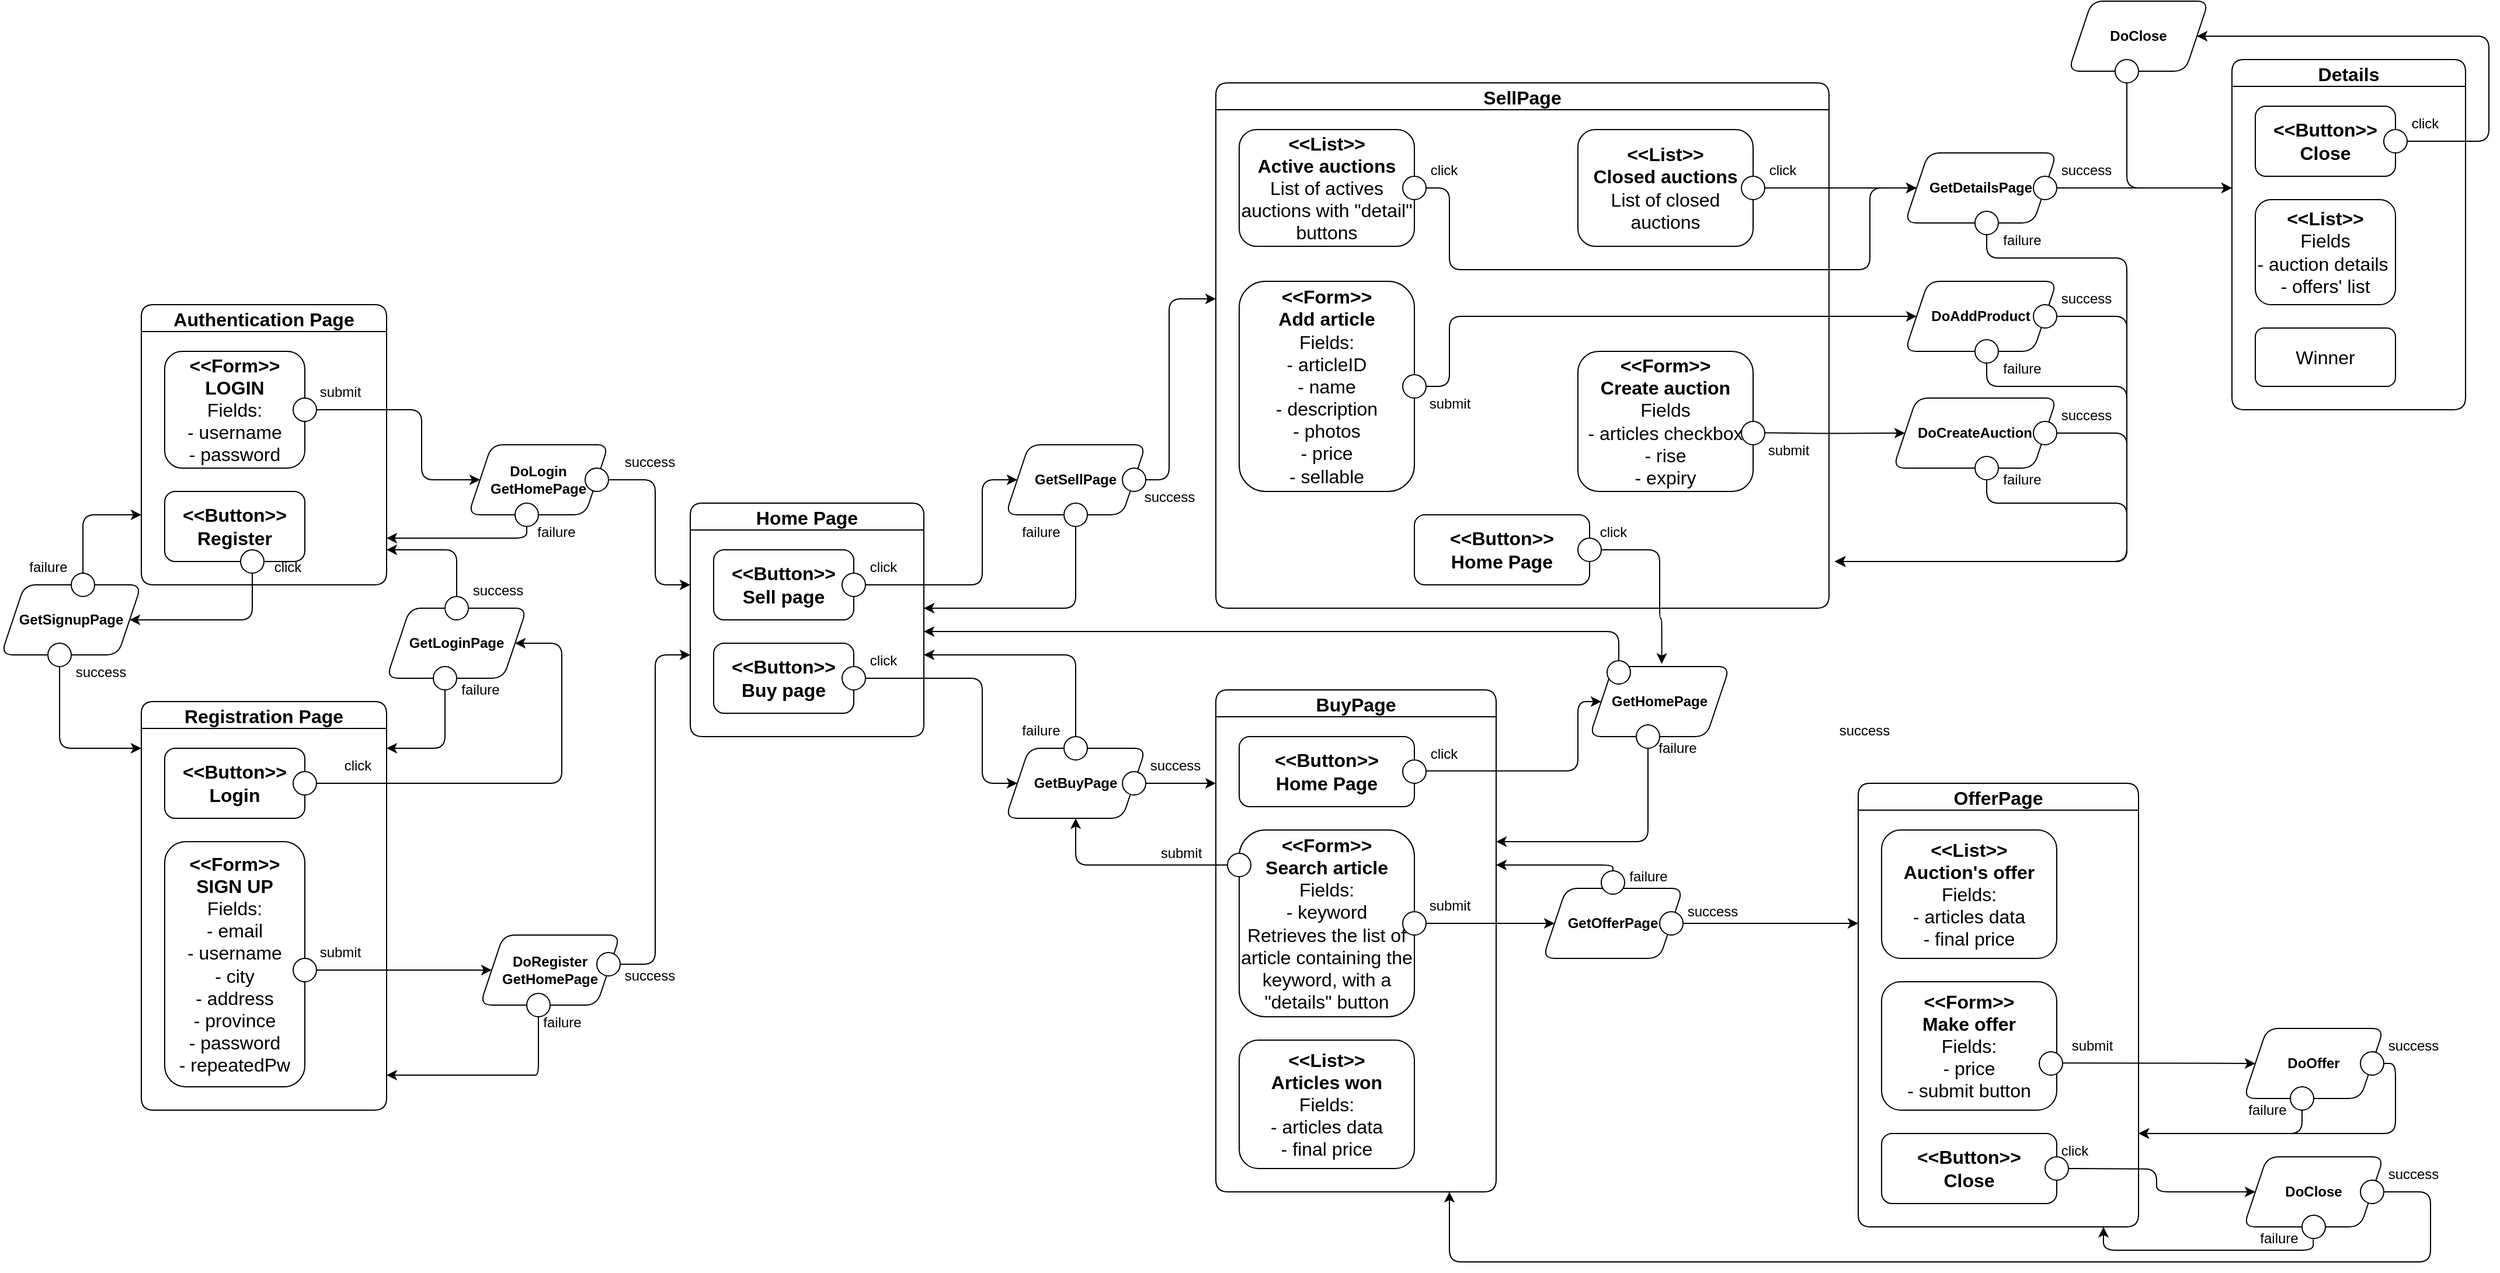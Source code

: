 <mxfile version="21.4.0" type="device">
  <diagram id="ozlFXw5O8eyxvUDt1AlF" name="Page-1">
    <mxGraphModel dx="1091" dy="631" grid="1" gridSize="10" guides="1" tooltips="1" connect="1" arrows="1" fold="1" page="1" pageScale="1" pageWidth="850" pageHeight="1100" math="0" shadow="0">
      <root>
        <mxCell id="0" />
        <mxCell id="1" parent="0" />
        <mxCell id="2Bz5THBb2xa7IH-k0VSK-1" value="Authentication Page" style="swimlane;rounded=1;fontSize=16;arcSize=15;" parent="1" vertex="1">
          <mxGeometry x="140" y="270" width="210" height="240" as="geometry" />
        </mxCell>
        <mxCell id="2Bz5THBb2xa7IH-k0VSK-2" value="&lt;div&gt;&lt;b&gt;&amp;lt;&amp;lt;Form&amp;gt;&amp;gt;&lt;/b&gt;&lt;/div&gt;&lt;div&gt;&lt;b&gt;LOGIN&lt;br&gt;&lt;/b&gt;&lt;/div&gt;&lt;div&gt;Fields:&lt;/div&gt;&lt;div&gt;- username&lt;br&gt;&lt;/div&gt;&lt;div&gt;- password&lt;br&gt;&lt;/div&gt;" style="rounded=1;whiteSpace=wrap;html=1;fontSize=16;align=center;" parent="2Bz5THBb2xa7IH-k0VSK-1" vertex="1">
          <mxGeometry x="20" y="40" width="120" height="100" as="geometry" />
        </mxCell>
        <mxCell id="2Bz5THBb2xa7IH-k0VSK-4" value="" style="ellipse;whiteSpace=wrap;html=1;rounded=1;" parent="2Bz5THBb2xa7IH-k0VSK-1" vertex="1">
          <mxGeometry x="130" y="80" width="20" height="20" as="geometry" />
        </mxCell>
        <mxCell id="2Bz5THBb2xa7IH-k0VSK-6" value="submit" style="text;html=1;align=center;verticalAlign=middle;resizable=0;points=[];autosize=1;strokeColor=none;fillColor=none;rounded=1;" parent="2Bz5THBb2xa7IH-k0VSK-1" vertex="1">
          <mxGeometry x="140" y="60" width="60" height="30" as="geometry" />
        </mxCell>
        <mxCell id="2Bz5THBb2xa7IH-k0VSK-257" value="&lt;div&gt;&lt;b&gt;&amp;lt;&amp;lt;Button&amp;gt;&amp;gt;&lt;/b&gt;&lt;/div&gt;&lt;div&gt;&lt;b&gt;Register&lt;/b&gt;&lt;/div&gt;" style="rounded=1;whiteSpace=wrap;html=1;fontSize=16;" parent="2Bz5THBb2xa7IH-k0VSK-1" vertex="1">
          <mxGeometry x="20" y="160" width="120" height="60" as="geometry" />
        </mxCell>
        <mxCell id="2Bz5THBb2xa7IH-k0VSK-258" value="&lt;div&gt;click&lt;br&gt;&lt;/div&gt;" style="text;html=1;align=center;verticalAlign=middle;resizable=0;points=[];autosize=1;strokeColor=none;fillColor=none;rounded=1;" parent="2Bz5THBb2xa7IH-k0VSK-1" vertex="1">
          <mxGeometry x="100" y="210" width="50" height="30" as="geometry" />
        </mxCell>
        <mxCell id="2Bz5THBb2xa7IH-k0VSK-259" value="" style="ellipse;whiteSpace=wrap;html=1;fontSize=9;rounded=1;" parent="2Bz5THBb2xa7IH-k0VSK-1" vertex="1">
          <mxGeometry x="85" y="210" width="20" height="20" as="geometry" />
        </mxCell>
        <mxCell id="2Bz5THBb2xa7IH-k0VSK-8" value="Registration Page" style="swimlane;rounded=1;fontSize=16;" parent="1" vertex="1">
          <mxGeometry x="140" y="610" width="210" height="350" as="geometry" />
        </mxCell>
        <mxCell id="2Bz5THBb2xa7IH-k0VSK-10" value="&lt;div&gt;&lt;b&gt;&amp;lt;&amp;lt;Form&amp;gt;&amp;gt;&lt;/b&gt;&lt;/div&gt;&lt;div&gt;&lt;b&gt;SIGN UP&lt;br&gt;&lt;/b&gt;&lt;/div&gt;&lt;div&gt;Fields:&lt;/div&gt;&lt;div&gt;- email&lt;/div&gt;&lt;div&gt;- username&lt;br&gt;&lt;/div&gt;&lt;div&gt;- city&lt;/div&gt;&lt;div&gt;- address&lt;/div&gt;&lt;div&gt;- province&lt;/div&gt;&lt;div&gt;- password&lt;/div&gt;&lt;div&gt;- repeatedPw&lt;br&gt;&lt;/div&gt;" style="rounded=1;whiteSpace=wrap;html=1;fontSize=16;align=center;" parent="2Bz5THBb2xa7IH-k0VSK-8" vertex="1">
          <mxGeometry x="20" y="120" width="120" height="210" as="geometry" />
        </mxCell>
        <mxCell id="2Bz5THBb2xa7IH-k0VSK-12" value="" style="ellipse;whiteSpace=wrap;html=1;rounded=1;" parent="2Bz5THBb2xa7IH-k0VSK-8" vertex="1">
          <mxGeometry x="130" y="220" width="20" height="20" as="geometry" />
        </mxCell>
        <mxCell id="2Bz5THBb2xa7IH-k0VSK-40" value="submit" style="text;html=1;align=center;verticalAlign=middle;resizable=0;points=[];autosize=1;strokeColor=none;fillColor=none;rounded=1;" parent="2Bz5THBb2xa7IH-k0VSK-8" vertex="1">
          <mxGeometry x="140" y="200" width="60" height="30" as="geometry" />
        </mxCell>
        <mxCell id="2Bz5THBb2xa7IH-k0VSK-260" value="&lt;div&gt;&lt;b&gt;&amp;lt;&amp;lt;Button&amp;gt;&amp;gt;&lt;/b&gt;&lt;/div&gt;&lt;div&gt;&lt;b&gt;Login&lt;/b&gt;&lt;/div&gt;" style="rounded=1;whiteSpace=wrap;html=1;fontSize=16;" parent="2Bz5THBb2xa7IH-k0VSK-8" vertex="1">
          <mxGeometry x="20" y="40" width="120" height="60" as="geometry" />
        </mxCell>
        <mxCell id="2Bz5THBb2xa7IH-k0VSK-261" value="&lt;div&gt;click&lt;br&gt;&lt;/div&gt;" style="text;html=1;align=center;verticalAlign=middle;resizable=0;points=[];autosize=1;strokeColor=none;fillColor=none;rounded=1;" parent="2Bz5THBb2xa7IH-k0VSK-8" vertex="1">
          <mxGeometry x="160" y="40" width="50" height="30" as="geometry" />
        </mxCell>
        <mxCell id="2Bz5THBb2xa7IH-k0VSK-262" value="" style="ellipse;whiteSpace=wrap;html=1;fontSize=9;rounded=1;" parent="2Bz5THBb2xa7IH-k0VSK-8" vertex="1">
          <mxGeometry x="130" y="60" width="20" height="20" as="geometry" />
        </mxCell>
        <mxCell id="2Bz5THBb2xa7IH-k0VSK-41" value="&lt;b&gt;DoLogin&lt;br&gt;GetHomePage&lt;br&gt;&lt;/b&gt;" style="shape=parallelogram;perimeter=parallelogramPerimeter;whiteSpace=wrap;html=1;fixedSize=1;fontSize=12;rounded=1;" parent="1" vertex="1">
          <mxGeometry x="420" y="390" width="120" height="60" as="geometry" />
        </mxCell>
        <mxCell id="2Bz5THBb2xa7IH-k0VSK-42" value="&lt;b&gt;DoRegister&lt;br&gt;&lt;/b&gt;&lt;b&gt;GetHomePage&lt;/b&gt;&lt;b&gt;&lt;br&gt;&lt;/b&gt;" style="shape=parallelogram;perimeter=parallelogramPerimeter;whiteSpace=wrap;html=1;fixedSize=1;fontSize=12;rounded=1;" parent="1" vertex="1">
          <mxGeometry x="430" y="810" width="120" height="60" as="geometry" />
        </mxCell>
        <mxCell id="2Bz5THBb2xa7IH-k0VSK-43" style="edgeStyle=orthogonalEdgeStyle;rounded=1;orthogonalLoop=1;jettySize=auto;html=1;exitX=1;exitY=0.5;exitDx=0;exitDy=0;entryX=0;entryY=0.5;entryDx=0;entryDy=0;" parent="1" source="2Bz5THBb2xa7IH-k0VSK-4" target="2Bz5THBb2xa7IH-k0VSK-41" edge="1">
          <mxGeometry relative="1" as="geometry">
            <mxPoint x="430" y="460" as="sourcePoint" />
            <Array as="points">
              <mxPoint x="380" y="360" />
              <mxPoint x="380" y="420" />
            </Array>
          </mxGeometry>
        </mxCell>
        <mxCell id="2Bz5THBb2xa7IH-k0VSK-44" style="edgeStyle=orthogonalEdgeStyle;rounded=1;orthogonalLoop=1;jettySize=auto;html=1;exitX=1;exitY=0.5;exitDx=0;exitDy=0;entryX=0;entryY=0.5;entryDx=0;entryDy=0;" parent="1" source="2Bz5THBb2xa7IH-k0VSK-12" target="2Bz5THBb2xa7IH-k0VSK-42" edge="1">
          <mxGeometry relative="1" as="geometry">
            <mxPoint x="430" y="600" as="sourcePoint" />
            <Array as="points">
              <mxPoint x="360" y="840" />
              <mxPoint x="360" y="840" />
            </Array>
          </mxGeometry>
        </mxCell>
        <mxCell id="2Bz5THBb2xa7IH-k0VSK-45" style="edgeStyle=orthogonalEdgeStyle;rounded=1;orthogonalLoop=1;jettySize=auto;html=1;exitX=0.5;exitY=1;exitDx=0;exitDy=0;" parent="1" source="2Bz5THBb2xa7IH-k0VSK-46" edge="1">
          <mxGeometry relative="1" as="geometry">
            <mxPoint x="350" y="470" as="targetPoint" />
            <Array as="points">
              <mxPoint x="470" y="470" />
            </Array>
          </mxGeometry>
        </mxCell>
        <mxCell id="2Bz5THBb2xa7IH-k0VSK-46" value="" style="ellipse;whiteSpace=wrap;html=1;rounded=1;" parent="1" vertex="1">
          <mxGeometry x="460" y="440" width="20" height="20" as="geometry" />
        </mxCell>
        <mxCell id="2Bz5THBb2xa7IH-k0VSK-47" style="edgeStyle=orthogonalEdgeStyle;rounded=1;orthogonalLoop=1;jettySize=auto;html=1;exitX=0.5;exitY=0;exitDx=0;exitDy=0;" parent="1" source="2Bz5THBb2xa7IH-k0VSK-48" edge="1">
          <mxGeometry relative="1" as="geometry">
            <mxPoint x="350" y="930" as="targetPoint" />
            <Array as="points">
              <mxPoint x="475" y="930" />
              <mxPoint x="350" y="930" />
            </Array>
          </mxGeometry>
        </mxCell>
        <mxCell id="2Bz5THBb2xa7IH-k0VSK-48" value="" style="ellipse;whiteSpace=wrap;html=1;rounded=1;" parent="1" vertex="1">
          <mxGeometry x="470" y="860" width="20" height="20" as="geometry" />
        </mxCell>
        <mxCell id="2Bz5THBb2xa7IH-k0VSK-49" value="failure" style="text;html=1;align=center;verticalAlign=middle;resizable=0;points=[];autosize=1;strokeColor=none;fillColor=none;rounded=1;" parent="1" vertex="1">
          <mxGeometry x="465" y="450" width="60" height="30" as="geometry" />
        </mxCell>
        <mxCell id="2Bz5THBb2xa7IH-k0VSK-50" value="failure" style="text;html=1;align=center;verticalAlign=middle;resizable=0;points=[];autosize=1;strokeColor=none;fillColor=none;rounded=1;" parent="1" vertex="1">
          <mxGeometry x="470" y="870" width="60" height="30" as="geometry" />
        </mxCell>
        <mxCell id="2Bz5THBb2xa7IH-k0VSK-51" style="edgeStyle=orthogonalEdgeStyle;rounded=1;orthogonalLoop=1;jettySize=auto;html=1;exitX=1;exitY=0.5;exitDx=0;exitDy=0;" parent="1" source="2Bz5THBb2xa7IH-k0VSK-52" edge="1">
          <mxGeometry relative="1" as="geometry">
            <mxPoint x="610" y="510" as="targetPoint" />
            <Array as="points">
              <mxPoint x="580" y="420" />
            </Array>
          </mxGeometry>
        </mxCell>
        <mxCell id="2Bz5THBb2xa7IH-k0VSK-52" value="" style="ellipse;whiteSpace=wrap;html=1;rounded=1;" parent="1" vertex="1">
          <mxGeometry x="520" y="410" width="20" height="20" as="geometry" />
        </mxCell>
        <mxCell id="2Bz5THBb2xa7IH-k0VSK-53" style="edgeStyle=orthogonalEdgeStyle;rounded=1;orthogonalLoop=1;jettySize=auto;html=1;exitX=1;exitY=0.5;exitDx=0;exitDy=0;" parent="1" source="2Bz5THBb2xa7IH-k0VSK-54" edge="1">
          <mxGeometry relative="1" as="geometry">
            <mxPoint x="610" y="570" as="targetPoint" />
            <Array as="points">
              <mxPoint x="580" y="835" />
              <mxPoint x="580" y="570" />
            </Array>
          </mxGeometry>
        </mxCell>
        <mxCell id="2Bz5THBb2xa7IH-k0VSK-54" value="" style="ellipse;whiteSpace=wrap;html=1;rounded=1;" parent="1" vertex="1">
          <mxGeometry x="530" y="825" width="20" height="20" as="geometry" />
        </mxCell>
        <mxCell id="2Bz5THBb2xa7IH-k0VSK-58" value="success" style="text;html=1;align=center;verticalAlign=middle;resizable=0;points=[];autosize=1;strokeColor=none;fillColor=none;rounded=1;" parent="1" vertex="1">
          <mxGeometry x="540" y="390" width="70" height="30" as="geometry" />
        </mxCell>
        <mxCell id="2Bz5THBb2xa7IH-k0VSK-59" value="success" style="text;html=1;align=center;verticalAlign=middle;resizable=0;points=[];autosize=1;strokeColor=none;fillColor=none;rounded=1;" parent="1" vertex="1">
          <mxGeometry x="540" y="830" width="70" height="30" as="geometry" />
        </mxCell>
        <mxCell id="2Bz5THBb2xa7IH-k0VSK-63" value="Home Page" style="swimlane;rounded=1;fontSize=16;" parent="1" vertex="1">
          <mxGeometry x="610" y="440" width="200" height="200" as="geometry" />
        </mxCell>
        <mxCell id="2Bz5THBb2xa7IH-k0VSK-64" value="&lt;div&gt;&lt;b&gt;&amp;lt;&amp;lt;Button&amp;gt;&amp;gt;&lt;/b&gt;&lt;/div&gt;&lt;div&gt;&lt;b&gt;Sell page&lt;/b&gt;&lt;/div&gt;" style="rounded=1;whiteSpace=wrap;html=1;fontSize=16;" parent="2Bz5THBb2xa7IH-k0VSK-63" vertex="1">
          <mxGeometry x="20" y="40" width="120" height="60" as="geometry" />
        </mxCell>
        <mxCell id="2Bz5THBb2xa7IH-k0VSK-65" value="" style="ellipse;whiteSpace=wrap;html=1;fontSize=9;rounded=1;" parent="2Bz5THBb2xa7IH-k0VSK-63" vertex="1">
          <mxGeometry x="130" y="60" width="20" height="20" as="geometry" />
        </mxCell>
        <mxCell id="2Bz5THBb2xa7IH-k0VSK-66" value="&lt;div&gt;click&lt;br&gt;&lt;/div&gt;" style="text;html=1;align=center;verticalAlign=middle;resizable=0;points=[];autosize=1;strokeColor=none;fillColor=none;rounded=1;" parent="2Bz5THBb2xa7IH-k0VSK-63" vertex="1">
          <mxGeometry x="140" y="40" width="50" height="30" as="geometry" />
        </mxCell>
        <mxCell id="2Bz5THBb2xa7IH-k0VSK-70" value="&lt;div&gt;&lt;b&gt;&amp;lt;&amp;lt;Button&amp;gt;&amp;gt;&lt;/b&gt;&lt;/div&gt;&lt;div&gt;&lt;b&gt;Buy page&lt;/b&gt;&lt;/div&gt;" style="rounded=1;whiteSpace=wrap;html=1;fontSize=16;" parent="2Bz5THBb2xa7IH-k0VSK-63" vertex="1">
          <mxGeometry x="20" y="120" width="120" height="60" as="geometry" />
        </mxCell>
        <mxCell id="2Bz5THBb2xa7IH-k0VSK-68" value="" style="ellipse;whiteSpace=wrap;html=1;rounded=1;" parent="2Bz5THBb2xa7IH-k0VSK-63" vertex="1">
          <mxGeometry x="130" y="140" width="20" height="20" as="geometry" />
        </mxCell>
        <mxCell id="2Bz5THBb2xa7IH-k0VSK-71" value="&lt;div&gt;click&lt;br&gt;&lt;/div&gt;" style="text;html=1;align=center;verticalAlign=middle;resizable=0;points=[];autosize=1;strokeColor=none;fillColor=none;rounded=1;" parent="2Bz5THBb2xa7IH-k0VSK-63" vertex="1">
          <mxGeometry x="140" y="120" width="50" height="30" as="geometry" />
        </mxCell>
        <mxCell id="2Bz5THBb2xa7IH-k0VSK-79" value="&lt;b&gt;GetSellPage&lt;/b&gt;" style="shape=parallelogram;perimeter=parallelogramPerimeter;whiteSpace=wrap;html=1;fixedSize=1;fontSize=12;rounded=1;" parent="1" vertex="1">
          <mxGeometry x="880" y="390" width="120" height="60" as="geometry" />
        </mxCell>
        <mxCell id="2Bz5THBb2xa7IH-k0VSK-80" value="&lt;b&gt;GetBuyPage&lt;/b&gt;" style="shape=parallelogram;perimeter=parallelogramPerimeter;whiteSpace=wrap;html=1;fixedSize=1;fontSize=12;rounded=1;" parent="1" vertex="1">
          <mxGeometry x="880" y="650" width="120" height="60" as="geometry" />
        </mxCell>
        <mxCell id="2Bz5THBb2xa7IH-k0VSK-81" style="edgeStyle=orthogonalEdgeStyle;rounded=1;orthogonalLoop=1;jettySize=auto;html=1;exitX=1;exitY=0.5;exitDx=0;exitDy=0;entryX=0;entryY=0.5;entryDx=0;entryDy=0;" parent="1" source="2Bz5THBb2xa7IH-k0VSK-65" target="2Bz5THBb2xa7IH-k0VSK-79" edge="1">
          <mxGeometry relative="1" as="geometry">
            <mxPoint x="620" y="520" as="targetPoint" />
            <Array as="points">
              <mxPoint x="860" y="510" />
              <mxPoint x="860" y="420" />
            </Array>
            <mxPoint x="550" y="430" as="sourcePoint" />
          </mxGeometry>
        </mxCell>
        <mxCell id="2Bz5THBb2xa7IH-k0VSK-82" style="edgeStyle=orthogonalEdgeStyle;rounded=1;orthogonalLoop=1;jettySize=auto;html=1;entryX=0;entryY=0.5;entryDx=0;entryDy=0;exitX=1;exitY=0.5;exitDx=0;exitDy=0;" parent="1" source="2Bz5THBb2xa7IH-k0VSK-68" target="2Bz5THBb2xa7IH-k0VSK-80" edge="1">
          <mxGeometry relative="1" as="geometry">
            <mxPoint x="900" y="430" as="targetPoint" />
            <Array as="points">
              <mxPoint x="860" y="590" />
              <mxPoint x="860" y="680" />
            </Array>
            <mxPoint x="850" y="610" as="sourcePoint" />
          </mxGeometry>
        </mxCell>
        <mxCell id="2Bz5THBb2xa7IH-k0VSK-83" value="SellPage" style="swimlane;rounded=1;fontSize=16;" parent="1" vertex="1">
          <mxGeometry x="1060" y="80" width="525" height="450" as="geometry" />
        </mxCell>
        <mxCell id="2Bz5THBb2xa7IH-k0VSK-84" value="&lt;div&gt;&lt;b&gt;&amp;lt;&amp;lt;List&lt;/b&gt;&lt;b style=&quot;background-color: initial;&quot;&gt;&amp;gt;&amp;gt;&lt;/b&gt;&lt;/div&gt;&lt;div&gt;&lt;b&gt;Active auctions&lt;/b&gt;&lt;/div&gt;&lt;div&gt;List of actives auctions with &quot;detail&quot; buttons&lt;/div&gt;" style="rounded=1;whiteSpace=wrap;html=1;fontSize=16;align=center;" parent="2Bz5THBb2xa7IH-k0VSK-83" vertex="1">
          <mxGeometry x="20" y="40" width="150" height="100" as="geometry" />
        </mxCell>
        <mxCell id="2Bz5THBb2xa7IH-k0VSK-86" value="" style="ellipse;whiteSpace=wrap;html=1;rounded=1;" parent="2Bz5THBb2xa7IH-k0VSK-83" vertex="1">
          <mxGeometry x="160" y="80" width="20" height="20" as="geometry" />
        </mxCell>
        <mxCell id="2Bz5THBb2xa7IH-k0VSK-92" value="&lt;div&gt;&lt;b&gt;&amp;lt;&amp;lt;Form&amp;gt;&amp;gt;&lt;/b&gt;&lt;/div&gt;&lt;div&gt;&lt;b&gt;Add article&lt;/b&gt;&lt;/div&gt;&lt;div&gt;Fields:&lt;/div&gt;&lt;div&gt;- articleID&lt;br&gt;&lt;/div&gt;&lt;div&gt;- name&lt;br&gt;&lt;/div&gt;&lt;div&gt;- description&lt;/div&gt;&lt;div&gt;- photos&lt;/div&gt;&lt;div&gt;- price&lt;/div&gt;&lt;div&gt;- sellable&lt;/div&gt;" style="rounded=1;whiteSpace=wrap;html=1;fontSize=16;align=center;" parent="2Bz5THBb2xa7IH-k0VSK-83" vertex="1">
          <mxGeometry x="20" y="170" width="150" height="180" as="geometry" />
        </mxCell>
        <mxCell id="2Bz5THBb2xa7IH-k0VSK-91" value="&lt;div&gt;&lt;div style=&quot;border-color: var(--border-color);&quot;&gt;&lt;b style=&quot;border-color: var(--border-color);&quot;&gt;&amp;lt;&amp;lt;List&amp;gt;&amp;gt;&lt;/b&gt;&lt;/div&gt;&lt;div style=&quot;border-color: var(--border-color);&quot;&gt;&lt;b style=&quot;border-color: var(--border-color);&quot;&gt;Closed auctions&lt;/b&gt;&lt;/div&gt;&lt;div style=&quot;border-color: var(--border-color);&quot;&gt;List of closed auctions&lt;/div&gt;&lt;/div&gt;" style="rounded=1;whiteSpace=wrap;html=1;fontSize=16;align=center;" parent="2Bz5THBb2xa7IH-k0VSK-83" vertex="1">
          <mxGeometry x="310" y="40" width="150" height="100" as="geometry" />
        </mxCell>
        <mxCell id="2Bz5THBb2xa7IH-k0VSK-90" value="&lt;div&gt;&lt;b&gt;&amp;lt;&amp;lt;Form&amp;gt;&amp;gt;&lt;/b&gt;&lt;/div&gt;&lt;div&gt;&lt;span style=&quot;background-color: initial;&quot;&gt;&lt;b&gt;Create auction&lt;/b&gt;&lt;/span&gt;&lt;/div&gt;&lt;div&gt;Fields&lt;/div&gt;&lt;div&gt;- articles checkbox&lt;/div&gt;&lt;div&gt;- rise&lt;br&gt;&lt;/div&gt;&lt;div&gt;- expiry&lt;br&gt;&lt;/div&gt;" style="rounded=1;whiteSpace=wrap;html=1;fontSize=16;align=center;" parent="2Bz5THBb2xa7IH-k0VSK-83" vertex="1">
          <mxGeometry x="310" y="230" width="150" height="120" as="geometry" />
        </mxCell>
        <mxCell id="2Bz5THBb2xa7IH-k0VSK-93" value="" style="ellipse;whiteSpace=wrap;html=1;rounded=1;" parent="2Bz5THBb2xa7IH-k0VSK-83" vertex="1">
          <mxGeometry x="160" y="250" width="20" height="20" as="geometry" />
        </mxCell>
        <mxCell id="2Bz5THBb2xa7IH-k0VSK-96" value="" style="ellipse;whiteSpace=wrap;html=1;rounded=1;" parent="2Bz5THBb2xa7IH-k0VSK-83" vertex="1">
          <mxGeometry x="450" y="290" width="20" height="20" as="geometry" />
        </mxCell>
        <mxCell id="2Bz5THBb2xa7IH-k0VSK-95" value="" style="ellipse;whiteSpace=wrap;html=1;rounded=1;" parent="2Bz5THBb2xa7IH-k0VSK-83" vertex="1">
          <mxGeometry x="450" y="80" width="20" height="20" as="geometry" />
        </mxCell>
        <mxCell id="2Bz5THBb2xa7IH-k0VSK-135" value="submit" style="text;html=1;align=center;verticalAlign=middle;resizable=0;points=[];autosize=1;strokeColor=none;fillColor=none;rounded=1;" parent="2Bz5THBb2xa7IH-k0VSK-83" vertex="1">
          <mxGeometry x="170" y="260" width="60" height="30" as="geometry" />
        </mxCell>
        <mxCell id="2Bz5THBb2xa7IH-k0VSK-136" value="submit" style="text;html=1;align=center;verticalAlign=middle;resizable=0;points=[];autosize=1;strokeColor=none;fillColor=none;rounded=1;" parent="2Bz5THBb2xa7IH-k0VSK-83" vertex="1">
          <mxGeometry x="460" y="300" width="60" height="30" as="geometry" />
        </mxCell>
        <mxCell id="2Bz5THBb2xa7IH-k0VSK-137" value="&lt;div&gt;click&lt;br&gt;&lt;/div&gt;" style="text;html=1;align=center;verticalAlign=middle;resizable=0;points=[];autosize=1;strokeColor=none;fillColor=none;rounded=1;" parent="2Bz5THBb2xa7IH-k0VSK-83" vertex="1">
          <mxGeometry x="170" y="60" width="50" height="30" as="geometry" />
        </mxCell>
        <mxCell id="2Bz5THBb2xa7IH-k0VSK-138" value="&lt;div&gt;click&lt;br&gt;&lt;/div&gt;" style="text;html=1;align=center;verticalAlign=middle;resizable=0;points=[];autosize=1;strokeColor=none;fillColor=none;rounded=1;" parent="2Bz5THBb2xa7IH-k0VSK-83" vertex="1">
          <mxGeometry x="460" y="60" width="50" height="30" as="geometry" />
        </mxCell>
        <mxCell id="2Bz5THBb2xa7IH-k0VSK-202" value="&lt;div&gt;&lt;b&gt;&amp;lt;&amp;lt;Button&amp;gt;&amp;gt;&lt;/b&gt;&lt;/div&gt;&lt;div&gt;&lt;b&gt;Home Page&lt;/b&gt;&lt;/div&gt;" style="rounded=1;whiteSpace=wrap;html=1;fontSize=16;" parent="2Bz5THBb2xa7IH-k0VSK-83" vertex="1">
          <mxGeometry x="170" y="370" width="150" height="60" as="geometry" />
        </mxCell>
        <mxCell id="2Bz5THBb2xa7IH-k0VSK-205" value="&lt;div&gt;click&lt;br&gt;&lt;/div&gt;" style="text;html=1;align=center;verticalAlign=middle;resizable=0;points=[];autosize=1;strokeColor=none;fillColor=none;rounded=1;" parent="2Bz5THBb2xa7IH-k0VSK-83" vertex="1">
          <mxGeometry x="315" y="370" width="50" height="30" as="geometry" />
        </mxCell>
        <mxCell id="2Bz5THBb2xa7IH-k0VSK-206" value="" style="ellipse;whiteSpace=wrap;html=1;rounded=1;" parent="2Bz5THBb2xa7IH-k0VSK-83" vertex="1">
          <mxGeometry x="310" y="390" width="20" height="20" as="geometry" />
        </mxCell>
        <mxCell id="2Bz5THBb2xa7IH-k0VSK-214" style="edgeStyle=orthogonalEdgeStyle;rounded=1;orthogonalLoop=1;jettySize=auto;html=1;exitX=1;exitY=0.5;exitDx=0;exitDy=0;entryX=0.515;entryY=-0.04;entryDx=0;entryDy=0;entryPerimeter=0;" parent="2Bz5THBb2xa7IH-k0VSK-83" edge="1" target="2Bz5THBb2xa7IH-k0VSK-211">
          <mxGeometry relative="1" as="geometry">
            <mxPoint x="380" y="459" as="targetPoint" />
            <Array as="points">
              <mxPoint x="380" y="400" />
              <mxPoint x="380" y="459" />
              <mxPoint x="382" y="459" />
            </Array>
            <mxPoint x="330" y="400" as="sourcePoint" />
          </mxGeometry>
        </mxCell>
        <mxCell id="2Bz5THBb2xa7IH-k0VSK-97" value="BuyPage" style="swimlane;rounded=1;fontSize=16;" parent="1" vertex="1">
          <mxGeometry x="1060" y="600" width="240" height="430" as="geometry" />
        </mxCell>
        <mxCell id="2Bz5THBb2xa7IH-k0VSK-101" value="&lt;div&gt;&lt;b&gt;&amp;lt;&amp;lt;Form&amp;gt;&amp;gt;&lt;/b&gt;&lt;/div&gt;&lt;div&gt;&lt;b&gt;Search article&lt;/b&gt;&lt;/div&gt;&lt;div&gt;Fields:&lt;/div&gt;&lt;div&gt;- keyword&lt;/div&gt;&lt;div&gt;Retrieves the list of article containing the keyword, with a &quot;details&quot; button&lt;/div&gt;" style="rounded=1;whiteSpace=wrap;html=1;fontSize=16;align=center;" parent="2Bz5THBb2xa7IH-k0VSK-97" vertex="1">
          <mxGeometry x="20" y="120" width="150" height="160" as="geometry" />
        </mxCell>
        <mxCell id="2Bz5THBb2xa7IH-k0VSK-104" value="" style="ellipse;whiteSpace=wrap;html=1;rounded=1;" parent="2Bz5THBb2xa7IH-k0VSK-97" vertex="1">
          <mxGeometry x="160" y="190" width="20" height="20" as="geometry" />
        </mxCell>
        <mxCell id="2Bz5THBb2xa7IH-k0VSK-184" value="&lt;div&gt;&lt;b&gt;&amp;lt;&amp;lt;List&amp;gt;&amp;gt;&lt;/b&gt;&lt;/div&gt;&lt;div&gt;&lt;b&gt;Articles won&lt;/b&gt;&lt;/div&gt;&lt;div&gt;Fields:&lt;/div&gt;&lt;div&gt;- articles data&lt;/div&gt;&lt;div&gt;- final price&lt;/div&gt;" style="rounded=1;whiteSpace=wrap;html=1;fontSize=16;align=center;" parent="2Bz5THBb2xa7IH-k0VSK-97" vertex="1">
          <mxGeometry x="20" y="300" width="150" height="110" as="geometry" />
        </mxCell>
        <mxCell id="2Bz5THBb2xa7IH-k0VSK-190" value="submit" style="text;html=1;align=center;verticalAlign=middle;resizable=0;points=[];autosize=1;strokeColor=none;fillColor=none;rounded=1;" parent="2Bz5THBb2xa7IH-k0VSK-97" vertex="1">
          <mxGeometry x="170" y="170" width="60" height="30" as="geometry" />
        </mxCell>
        <mxCell id="2Bz5THBb2xa7IH-k0VSK-201" value="&lt;div&gt;&lt;b&gt;&amp;lt;&amp;lt;Button&amp;gt;&amp;gt;&lt;/b&gt;&lt;/div&gt;&lt;div&gt;&lt;b&gt;Home Page&lt;/b&gt;&lt;/div&gt;" style="rounded=1;whiteSpace=wrap;html=1;fontSize=16;" parent="2Bz5THBb2xa7IH-k0VSK-97" vertex="1">
          <mxGeometry x="20" y="40" width="150" height="60" as="geometry" />
        </mxCell>
        <mxCell id="2Bz5THBb2xa7IH-k0VSK-203" value="" style="ellipse;whiteSpace=wrap;html=1;rounded=1;" parent="2Bz5THBb2xa7IH-k0VSK-97" vertex="1">
          <mxGeometry x="160" y="60" width="20" height="20" as="geometry" />
        </mxCell>
        <mxCell id="2Bz5THBb2xa7IH-k0VSK-204" value="&lt;div&gt;click&lt;br&gt;&lt;/div&gt;" style="text;html=1;align=center;verticalAlign=middle;resizable=0;points=[];autosize=1;strokeColor=none;fillColor=none;rounded=1;" parent="2Bz5THBb2xa7IH-k0VSK-97" vertex="1">
          <mxGeometry x="170" y="40" width="50" height="30" as="geometry" />
        </mxCell>
        <mxCell id="-ZeYJUbNPXrvjMk7NijP-1" value="" style="ellipse;whiteSpace=wrap;html=1;rounded=1;" vertex="1" parent="2Bz5THBb2xa7IH-k0VSK-97">
          <mxGeometry x="10" y="140" width="20" height="20" as="geometry" />
        </mxCell>
        <mxCell id="2Bz5THBb2xa7IH-k0VSK-107" value="" style="ellipse;whiteSpace=wrap;html=1;rounded=1;" parent="1" vertex="1">
          <mxGeometry x="930" y="440" width="20" height="20" as="geometry" />
        </mxCell>
        <mxCell id="2Bz5THBb2xa7IH-k0VSK-108" value="" style="ellipse;whiteSpace=wrap;html=1;rounded=1;" parent="1" vertex="1">
          <mxGeometry x="930" y="640" width="20" height="20" as="geometry" />
        </mxCell>
        <mxCell id="2Bz5THBb2xa7IH-k0VSK-109" style="edgeStyle=orthogonalEdgeStyle;rounded=1;orthogonalLoop=1;jettySize=auto;html=1;exitX=0.5;exitY=1;exitDx=0;exitDy=0;" parent="1" source="2Bz5THBb2xa7IH-k0VSK-107" edge="1">
          <mxGeometry relative="1" as="geometry">
            <mxPoint x="810" y="530" as="targetPoint" />
            <Array as="points">
              <mxPoint x="940" y="530" />
              <mxPoint x="820" y="530" />
            </Array>
            <mxPoint x="945" y="460" as="sourcePoint" />
          </mxGeometry>
        </mxCell>
        <mxCell id="2Bz5THBb2xa7IH-k0VSK-110" style="edgeStyle=orthogonalEdgeStyle;rounded=1;orthogonalLoop=1;jettySize=auto;html=1;" parent="1" edge="1">
          <mxGeometry relative="1" as="geometry">
            <mxPoint x="810" y="570" as="targetPoint" />
            <Array as="points">
              <mxPoint x="940" y="570" />
            </Array>
            <mxPoint x="940" y="640" as="sourcePoint" />
          </mxGeometry>
        </mxCell>
        <mxCell id="2Bz5THBb2xa7IH-k0VSK-111" value="failure" style="text;html=1;align=center;verticalAlign=middle;resizable=0;points=[];autosize=1;strokeColor=none;fillColor=none;rounded=1;" parent="1" vertex="1">
          <mxGeometry x="880" y="450" width="60" height="30" as="geometry" />
        </mxCell>
        <mxCell id="2Bz5THBb2xa7IH-k0VSK-112" value="failure" style="text;html=1;align=center;verticalAlign=middle;resizable=0;points=[];autosize=1;strokeColor=none;fillColor=none;rounded=1;" parent="1" vertex="1">
          <mxGeometry x="880" y="620" width="60" height="30" as="geometry" />
        </mxCell>
        <mxCell id="2Bz5THBb2xa7IH-k0VSK-113" value="" style="ellipse;whiteSpace=wrap;html=1;fontSize=9;rounded=1;" parent="1" vertex="1">
          <mxGeometry x="980" y="410" width="20" height="20" as="geometry" />
        </mxCell>
        <mxCell id="2Bz5THBb2xa7IH-k0VSK-114" style="edgeStyle=orthogonalEdgeStyle;rounded=1;orthogonalLoop=1;jettySize=auto;html=1;exitX=1;exitY=0.5;exitDx=0;exitDy=0;" parent="1" source="2Bz5THBb2xa7IH-k0VSK-113" edge="1">
          <mxGeometry relative="1" as="geometry">
            <mxPoint x="1060" y="265" as="targetPoint" />
            <Array as="points">
              <mxPoint x="1020" y="420" />
              <mxPoint x="1020" y="265" />
            </Array>
            <mxPoint x="770" y="520" as="sourcePoint" />
          </mxGeometry>
        </mxCell>
        <mxCell id="2Bz5THBb2xa7IH-k0VSK-115" value="success" style="text;html=1;align=center;verticalAlign=middle;resizable=0;points=[];autosize=1;strokeColor=none;fillColor=none;rounded=1;" parent="1" vertex="1">
          <mxGeometry x="985" y="420" width="70" height="30" as="geometry" />
        </mxCell>
        <mxCell id="2Bz5THBb2xa7IH-k0VSK-116" value="" style="ellipse;whiteSpace=wrap;html=1;fontSize=9;rounded=1;" parent="1" vertex="1">
          <mxGeometry x="980" y="670" width="20" height="20" as="geometry" />
        </mxCell>
        <mxCell id="2Bz5THBb2xa7IH-k0VSK-117" style="edgeStyle=orthogonalEdgeStyle;rounded=1;orthogonalLoop=1;jettySize=auto;html=1;exitX=1;exitY=0.5;exitDx=0;exitDy=0;" parent="1" source="2Bz5THBb2xa7IH-k0VSK-116" edge="1">
          <mxGeometry relative="1" as="geometry">
            <mxPoint x="1060" y="680" as="targetPoint" />
            <Array as="points">
              <mxPoint x="1020" y="680" />
              <mxPoint x="1020" y="680" />
            </Array>
            <mxPoint x="985" y="700" as="sourcePoint" />
          </mxGeometry>
        </mxCell>
        <mxCell id="2Bz5THBb2xa7IH-k0VSK-118" value="success" style="text;html=1;align=center;verticalAlign=middle;resizable=0;points=[];autosize=1;strokeColor=none;fillColor=none;rounded=1;" parent="1" vertex="1">
          <mxGeometry x="990" y="650" width="70" height="30" as="geometry" />
        </mxCell>
        <mxCell id="2Bz5THBb2xa7IH-k0VSK-120" value="&lt;b&gt;DoAddProduct&lt;/b&gt;" style="shape=parallelogram;perimeter=parallelogramPerimeter;whiteSpace=wrap;html=1;fixedSize=1;fontSize=12;rounded=1;" parent="1" vertex="1">
          <mxGeometry x="1650" y="250" width="130" height="60" as="geometry" />
        </mxCell>
        <mxCell id="2Bz5THBb2xa7IH-k0VSK-121" value="&lt;b&gt;DoCreateAuction&lt;/b&gt;" style="shape=parallelogram;perimeter=parallelogramPerimeter;whiteSpace=wrap;html=1;fixedSize=1;fontSize=12;rounded=1;" parent="1" vertex="1">
          <mxGeometry x="1640" y="350" width="140" height="60" as="geometry" />
        </mxCell>
        <mxCell id="2Bz5THBb2xa7IH-k0VSK-122" value="&lt;b&gt;GetDetailsPage&lt;/b&gt;" style="shape=parallelogram;perimeter=parallelogramPerimeter;whiteSpace=wrap;html=1;fixedSize=1;fontSize=12;rounded=1;" parent="1" vertex="1">
          <mxGeometry x="1650" y="140" width="130" height="60" as="geometry" />
        </mxCell>
        <mxCell id="2Bz5THBb2xa7IH-k0VSK-123" style="edgeStyle=orthogonalEdgeStyle;rounded=1;orthogonalLoop=1;jettySize=auto;html=1;exitX=1;exitY=0.5;exitDx=0;exitDy=0;entryX=0;entryY=0.5;entryDx=0;entryDy=0;" parent="1" source="2Bz5THBb2xa7IH-k0VSK-86" target="2Bz5THBb2xa7IH-k0VSK-122" edge="1">
          <mxGeometry relative="1" as="geometry">
            <mxPoint x="1315" y="65" as="targetPoint" />
            <Array as="points">
              <mxPoint x="1260" y="170" />
              <mxPoint x="1260" y="240" />
              <mxPoint x="1620" y="240" />
              <mxPoint x="1620" y="170" />
            </Array>
            <mxPoint x="1260" y="220" as="sourcePoint" />
          </mxGeometry>
        </mxCell>
        <mxCell id="2Bz5THBb2xa7IH-k0VSK-124" style="edgeStyle=orthogonalEdgeStyle;rounded=1;orthogonalLoop=1;jettySize=auto;html=1;exitX=1;exitY=0.5;exitDx=0;exitDy=0;entryX=0;entryY=0.5;entryDx=0;entryDy=0;" parent="1" source="2Bz5THBb2xa7IH-k0VSK-95" target="2Bz5THBb2xa7IH-k0VSK-122" edge="1">
          <mxGeometry relative="1" as="geometry">
            <mxPoint x="1670" y="180" as="targetPoint" />
            <Array as="points">
              <mxPoint x="1660" y="170" />
              <mxPoint x="1660" y="170" />
            </Array>
            <mxPoint x="1245" y="180" as="sourcePoint" />
          </mxGeometry>
        </mxCell>
        <mxCell id="2Bz5THBb2xa7IH-k0VSK-127" style="edgeStyle=orthogonalEdgeStyle;rounded=1;orthogonalLoop=1;jettySize=auto;html=1;exitX=1;exitY=0.5;exitDx=0;exitDy=0;entryX=0;entryY=0.5;entryDx=0;entryDy=0;" parent="1" source="2Bz5THBb2xa7IH-k0VSK-93" target="2Bz5THBb2xa7IH-k0VSK-120" edge="1">
          <mxGeometry relative="1" as="geometry">
            <mxPoint x="1390" y="339.77" as="targetPoint" />
            <Array as="points">
              <mxPoint x="1260" y="340" />
              <mxPoint x="1260" y="280" />
            </Array>
            <mxPoint x="1250" y="339.77" as="sourcePoint" />
          </mxGeometry>
        </mxCell>
        <mxCell id="2Bz5THBb2xa7IH-k0VSK-128" value="" style="ellipse;whiteSpace=wrap;html=1;rounded=1;" parent="1" vertex="1">
          <mxGeometry x="1760" y="160" width="20" height="20" as="geometry" />
        </mxCell>
        <mxCell id="2Bz5THBb2xa7IH-k0VSK-129" value="" style="ellipse;whiteSpace=wrap;html=1;rounded=1;" parent="1" vertex="1">
          <mxGeometry x="1710" y="190" width="20" height="20" as="geometry" />
        </mxCell>
        <mxCell id="2Bz5THBb2xa7IH-k0VSK-131" value="" style="ellipse;whiteSpace=wrap;html=1;rounded=1;" parent="1" vertex="1">
          <mxGeometry x="1760" y="270" width="20" height="20" as="geometry" />
        </mxCell>
        <mxCell id="2Bz5THBb2xa7IH-k0VSK-132" value="" style="ellipse;whiteSpace=wrap;html=1;rounded=1;" parent="1" vertex="1">
          <mxGeometry x="1710" y="300" width="20" height="20" as="geometry" />
        </mxCell>
        <mxCell id="2Bz5THBb2xa7IH-k0VSK-133" value="" style="ellipse;whiteSpace=wrap;html=1;rounded=1;" parent="1" vertex="1">
          <mxGeometry x="1760" y="370" width="20" height="20" as="geometry" />
        </mxCell>
        <mxCell id="2Bz5THBb2xa7IH-k0VSK-134" value="" style="ellipse;whiteSpace=wrap;html=1;rounded=1;" parent="1" vertex="1">
          <mxGeometry x="1710" y="400" width="20" height="20" as="geometry" />
        </mxCell>
        <mxCell id="2Bz5THBb2xa7IH-k0VSK-139" value="success" style="text;html=1;align=center;verticalAlign=middle;resizable=0;points=[];autosize=1;strokeColor=none;fillColor=none;rounded=1;" parent="1" vertex="1">
          <mxGeometry x="1770" y="350" width="70" height="30" as="geometry" />
        </mxCell>
        <mxCell id="2Bz5THBb2xa7IH-k0VSK-140" value="failure" style="text;html=1;align=center;verticalAlign=middle;resizable=0;points=[];autosize=1;strokeColor=none;fillColor=none;rounded=1;" parent="1" vertex="1">
          <mxGeometry x="1720" y="405" width="60" height="30" as="geometry" />
        </mxCell>
        <mxCell id="2Bz5THBb2xa7IH-k0VSK-141" value="success" style="text;html=1;align=center;verticalAlign=middle;resizable=0;points=[];autosize=1;strokeColor=none;fillColor=none;rounded=1;" parent="1" vertex="1">
          <mxGeometry x="1770" y="250" width="70" height="30" as="geometry" />
        </mxCell>
        <mxCell id="2Bz5THBb2xa7IH-k0VSK-142" value="success" style="text;html=1;align=center;verticalAlign=middle;resizable=0;points=[];autosize=1;strokeColor=none;fillColor=none;rounded=1;" parent="1" vertex="1">
          <mxGeometry x="1770" y="140" width="70" height="30" as="geometry" />
        </mxCell>
        <mxCell id="2Bz5THBb2xa7IH-k0VSK-143" value="failure" style="text;html=1;align=center;verticalAlign=middle;resizable=0;points=[];autosize=1;strokeColor=none;fillColor=none;rounded=1;" parent="1" vertex="1">
          <mxGeometry x="1720" y="200" width="60" height="30" as="geometry" />
        </mxCell>
        <mxCell id="2Bz5THBb2xa7IH-k0VSK-144" value="failure" style="text;html=1;align=center;verticalAlign=middle;resizable=0;points=[];autosize=1;strokeColor=none;fillColor=none;rounded=1;" parent="1" vertex="1">
          <mxGeometry x="1720" y="310" width="60" height="30" as="geometry" />
        </mxCell>
        <mxCell id="2Bz5THBb2xa7IH-k0VSK-145" style="edgeStyle=orthogonalEdgeStyle;rounded=1;orthogonalLoop=1;jettySize=auto;html=1;exitX=0.5;exitY=1;exitDx=0;exitDy=0;" parent="1" source="2Bz5THBb2xa7IH-k0VSK-129" edge="1">
          <mxGeometry relative="1" as="geometry">
            <mxPoint x="1590" y="490" as="targetPoint" />
            <Array as="points">
              <mxPoint x="1720" y="230" />
              <mxPoint x="1840" y="230" />
              <mxPoint x="1840" y="490" />
              <mxPoint x="1770" y="490" />
            </Array>
            <mxPoint x="1710" y="220" as="sourcePoint" />
          </mxGeometry>
        </mxCell>
        <mxCell id="2Bz5THBb2xa7IH-k0VSK-146" style="edgeStyle=orthogonalEdgeStyle;rounded=1;orthogonalLoop=1;jettySize=auto;html=1;exitX=1;exitY=0.5;exitDx=0;exitDy=0;" parent="1" source="2Bz5THBb2xa7IH-k0VSK-131" edge="1">
          <mxGeometry relative="1" as="geometry">
            <mxPoint x="1590" y="490" as="targetPoint" />
            <Array as="points">
              <mxPoint x="1840" y="280" />
              <mxPoint x="1840" y="490" />
            </Array>
            <mxPoint x="1730" y="220" as="sourcePoint" />
          </mxGeometry>
        </mxCell>
        <mxCell id="2Bz5THBb2xa7IH-k0VSK-147" style="edgeStyle=orthogonalEdgeStyle;rounded=1;orthogonalLoop=1;jettySize=auto;html=1;exitX=1;exitY=0.5;exitDx=0;exitDy=0;" parent="1" source="2Bz5THBb2xa7IH-k0VSK-133" edge="1">
          <mxGeometry relative="1" as="geometry">
            <mxPoint x="1590" y="490" as="targetPoint" />
            <Array as="points">
              <mxPoint x="1840" y="380" />
              <mxPoint x="1840" y="490" />
            </Array>
            <mxPoint x="1780" y="280" as="sourcePoint" />
          </mxGeometry>
        </mxCell>
        <mxCell id="2Bz5THBb2xa7IH-k0VSK-148" style="edgeStyle=orthogonalEdgeStyle;rounded=1;orthogonalLoop=1;jettySize=auto;html=1;exitX=0.5;exitY=1;exitDx=0;exitDy=0;" parent="1" source="2Bz5THBb2xa7IH-k0VSK-132" edge="1">
          <mxGeometry relative="1" as="geometry">
            <mxPoint x="1590" y="490" as="targetPoint" />
            <Array as="points">
              <mxPoint x="1720" y="340" />
              <mxPoint x="1840" y="340" />
              <mxPoint x="1840" y="490" />
              <mxPoint x="1590" y="490" />
            </Array>
            <mxPoint x="1800" y="300" as="sourcePoint" />
          </mxGeometry>
        </mxCell>
        <mxCell id="2Bz5THBb2xa7IH-k0VSK-149" style="edgeStyle=orthogonalEdgeStyle;rounded=1;orthogonalLoop=1;jettySize=auto;html=1;" parent="1" edge="1">
          <mxGeometry relative="1" as="geometry">
            <mxPoint x="1590" y="490" as="targetPoint" />
            <Array as="points">
              <mxPoint x="1720" y="440" />
              <mxPoint x="1840" y="440" />
              <mxPoint x="1840" y="490" />
            </Array>
            <mxPoint x="1720" y="420" as="sourcePoint" />
          </mxGeometry>
        </mxCell>
        <mxCell id="2Bz5THBb2xa7IH-k0VSK-150" value="Details" style="swimlane;rounded=1;fontSize=16;" parent="1" vertex="1">
          <mxGeometry x="1930" y="60" width="200" height="300" as="geometry" />
        </mxCell>
        <mxCell id="2Bz5THBb2xa7IH-k0VSK-151" value="&lt;div&gt;&lt;b&gt;&amp;lt;&amp;lt;Button&amp;gt;&amp;gt;&lt;/b&gt;&lt;/div&gt;&lt;div&gt;&lt;b&gt;Close&lt;/b&gt;&lt;/div&gt;" style="rounded=1;whiteSpace=wrap;html=1;fontSize=16;" parent="2Bz5THBb2xa7IH-k0VSK-150" vertex="1">
          <mxGeometry x="20" y="40" width="120" height="60" as="geometry" />
        </mxCell>
        <mxCell id="2Bz5THBb2xa7IH-k0VSK-152" value="" style="ellipse;whiteSpace=wrap;html=1;fontSize=9;rounded=1;" parent="2Bz5THBb2xa7IH-k0VSK-150" vertex="1">
          <mxGeometry x="130" y="60" width="20" height="20" as="geometry" />
        </mxCell>
        <mxCell id="2Bz5THBb2xa7IH-k0VSK-153" value="&lt;div&gt;click&lt;br&gt;&lt;/div&gt;" style="text;html=1;align=center;verticalAlign=middle;resizable=0;points=[];autosize=1;strokeColor=none;fillColor=none;rounded=1;" parent="2Bz5THBb2xa7IH-k0VSK-150" vertex="1">
          <mxGeometry x="140" y="40" width="50" height="30" as="geometry" />
        </mxCell>
        <mxCell id="2Bz5THBb2xa7IH-k0VSK-154" value="&lt;div&gt;&lt;b&gt;&amp;lt;&amp;lt;List&amp;gt;&amp;gt;&lt;/b&gt;&lt;/div&gt;&lt;div&gt;&lt;div style=&quot;border-color: var(--border-color);&quot;&gt;Fields&lt;/div&gt;&lt;div style=&quot;border-color: var(--border-color);&quot;&gt;- auction details&amp;nbsp;&lt;/div&gt;&lt;div style=&quot;border-color: var(--border-color);&quot;&gt;- offers&#39; list&lt;/div&gt;&lt;/div&gt;" style="rounded=1;whiteSpace=wrap;html=1;fontSize=16;align=center;" parent="2Bz5THBb2xa7IH-k0VSK-150" vertex="1">
          <mxGeometry x="20" y="120" width="120" height="90" as="geometry" />
        </mxCell>
        <mxCell id="SsVx4nC-3VAo2LY3-Qqi-1" value="&lt;div&gt;&lt;span style=&quot;background-color: initial;&quot;&gt;Winner&lt;/span&gt;&lt;/div&gt;" style="rounded=1;whiteSpace=wrap;html=1;fontSize=16;" parent="2Bz5THBb2xa7IH-k0VSK-150" vertex="1">
          <mxGeometry x="20" y="230" width="120" height="50" as="geometry" />
        </mxCell>
        <mxCell id="2Bz5THBb2xa7IH-k0VSK-157" style="edgeStyle=orthogonalEdgeStyle;rounded=1;orthogonalLoop=1;jettySize=auto;html=1;exitX=1;exitY=0.5;exitDx=0;exitDy=0;" parent="1" source="2Bz5THBb2xa7IH-k0VSK-128" edge="1">
          <mxGeometry relative="1" as="geometry">
            <mxPoint x="1930" y="170" as="targetPoint" />
            <Array as="points">
              <mxPoint x="1860" y="170" />
              <mxPoint x="1860" y="170" />
            </Array>
            <mxPoint x="1730" y="220" as="sourcePoint" />
          </mxGeometry>
        </mxCell>
        <mxCell id="2Bz5THBb2xa7IH-k0VSK-159" value="&lt;b&gt;DoClose&lt;/b&gt;" style="shape=parallelogram;perimeter=parallelogramPerimeter;whiteSpace=wrap;html=1;fixedSize=1;fontSize=12;rounded=1;" parent="1" vertex="1">
          <mxGeometry x="1790" y="10" width="120" height="60" as="geometry" />
        </mxCell>
        <mxCell id="2Bz5THBb2xa7IH-k0VSK-163" value="" style="ellipse;whiteSpace=wrap;html=1;rounded=1;" parent="1" vertex="1">
          <mxGeometry x="1830" y="60" width="20" height="20" as="geometry" />
        </mxCell>
        <mxCell id="2Bz5THBb2xa7IH-k0VSK-164" style="edgeStyle=orthogonalEdgeStyle;rounded=1;orthogonalLoop=1;jettySize=auto;html=1;exitX=0.5;exitY=1;exitDx=0;exitDy=0;" parent="1" source="2Bz5THBb2xa7IH-k0VSK-163" edge="1">
          <mxGeometry relative="1" as="geometry">
            <mxPoint x="1930" y="170" as="targetPoint" />
            <Array as="points">
              <mxPoint x="1840" y="170" />
            </Array>
            <mxPoint x="1900" y="20" as="sourcePoint" />
          </mxGeometry>
        </mxCell>
        <mxCell id="2Bz5THBb2xa7IH-k0VSK-166" style="edgeStyle=orthogonalEdgeStyle;rounded=1;orthogonalLoop=1;jettySize=auto;html=1;exitX=1;exitY=0.5;exitDx=0;exitDy=0;entryX=1;entryY=0.5;entryDx=0;entryDy=0;" parent="1" source="2Bz5THBb2xa7IH-k0VSK-152" target="2Bz5THBb2xa7IH-k0VSK-159" edge="1">
          <mxGeometry relative="1" as="geometry">
            <mxPoint x="1940" y="180" as="targetPoint" />
            <Array as="points">
              <mxPoint x="2150" y="130" />
              <mxPoint x="2150" y="40" />
            </Array>
            <mxPoint x="1730" y="100" as="sourcePoint" />
          </mxGeometry>
        </mxCell>
        <mxCell id="2Bz5THBb2xa7IH-k0VSK-167" value="OfferPage" style="swimlane;rounded=1;fontSize=16;startSize=23;" parent="1" vertex="1">
          <mxGeometry x="1610" y="680" width="240" height="380" as="geometry" />
        </mxCell>
        <mxCell id="2Bz5THBb2xa7IH-k0VSK-186" value="&lt;div&gt;&lt;b&gt;&amp;lt;&amp;lt;List&amp;gt;&amp;gt;&lt;/b&gt;&lt;/div&gt;&lt;div&gt;&lt;b&gt;Auction&#39;s offer&lt;/b&gt;&lt;/div&gt;&lt;div&gt;Fields:&lt;/div&gt;&lt;div&gt;- articles data&lt;/div&gt;&lt;div&gt;- final price&lt;/div&gt;" style="rounded=1;whiteSpace=wrap;html=1;fontSize=16;align=center;" parent="2Bz5THBb2xa7IH-k0VSK-167" vertex="1">
          <mxGeometry x="20" y="40" width="150" height="110" as="geometry" />
        </mxCell>
        <mxCell id="2Bz5THBb2xa7IH-k0VSK-187" value="&lt;div&gt;&lt;span&gt;&amp;lt;&amp;lt;Form&amp;gt;&amp;gt;&lt;/span&gt;&lt;/div&gt;&lt;div&gt;Make offer&lt;/div&gt;&lt;div&gt;&lt;div style=&quot;border-color: var(--border-color); font-weight: 400;&quot;&gt;Fields:&lt;/div&gt;&lt;div style=&quot;border-color: var(--border-color); font-weight: 400;&quot;&gt;- price&lt;/div&gt;&lt;div style=&quot;border-color: var(--border-color); font-weight: 400;&quot;&gt;- submit button&lt;/div&gt;&lt;/div&gt;" style="rounded=1;whiteSpace=wrap;html=1;fontSize=16;fontStyle=1;align=center;" parent="2Bz5THBb2xa7IH-k0VSK-167" vertex="1">
          <mxGeometry x="20" y="170" width="150" height="110" as="geometry" />
        </mxCell>
        <mxCell id="2Bz5THBb2xa7IH-k0VSK-188" value="" style="ellipse;whiteSpace=wrap;html=1;rounded=1;" parent="2Bz5THBb2xa7IH-k0VSK-167" vertex="1">
          <mxGeometry x="155" y="230" width="20" height="20" as="geometry" />
        </mxCell>
        <mxCell id="2Bz5THBb2xa7IH-k0VSK-191" value="submit" style="text;html=1;align=center;verticalAlign=middle;resizable=0;points=[];autosize=1;strokeColor=none;fillColor=none;rounded=1;" parent="2Bz5THBb2xa7IH-k0VSK-167" vertex="1">
          <mxGeometry x="170" y="210" width="60" height="30" as="geometry" />
        </mxCell>
        <mxCell id="2Bz5THBb2xa7IH-k0VSK-228" value="&lt;div&gt;&lt;b&gt;&amp;lt;&amp;lt;Button&amp;gt;&amp;gt;&lt;/b&gt;&lt;/div&gt;&lt;div&gt;&lt;b&gt;Close&lt;/b&gt;&lt;/div&gt;" style="rounded=1;whiteSpace=wrap;html=1;fontSize=16;" parent="2Bz5THBb2xa7IH-k0VSK-167" vertex="1">
          <mxGeometry x="20" y="300" width="150" height="60" as="geometry" />
        </mxCell>
        <mxCell id="2Bz5THBb2xa7IH-k0VSK-230" value="&lt;div&gt;click&lt;br&gt;&lt;/div&gt;" style="text;html=1;align=center;verticalAlign=middle;resizable=0;points=[];autosize=1;strokeColor=none;fillColor=none;rounded=1;" parent="2Bz5THBb2xa7IH-k0VSK-167" vertex="1">
          <mxGeometry x="160" y="300" width="50" height="30" as="geometry" />
        </mxCell>
        <mxCell id="2Bz5THBb2xa7IH-k0VSK-229" value="" style="ellipse;whiteSpace=wrap;html=1;fontSize=9;rounded=1;" parent="2Bz5THBb2xa7IH-k0VSK-167" vertex="1">
          <mxGeometry x="160" y="320" width="20" height="20" as="geometry" />
        </mxCell>
        <mxCell id="2Bz5THBb2xa7IH-k0VSK-177" value="&lt;b&gt;GetOfferPage&lt;/b&gt;" style="shape=parallelogram;perimeter=parallelogramPerimeter;whiteSpace=wrap;html=1;fixedSize=1;fontSize=12;rounded=1;" parent="1" vertex="1">
          <mxGeometry x="1340" y="770" width="120" height="60" as="geometry" />
        </mxCell>
        <mxCell id="2Bz5THBb2xa7IH-k0VSK-178" value="" style="ellipse;whiteSpace=wrap;html=1;rounded=1;" parent="1" vertex="1">
          <mxGeometry x="1390" y="755" width="20" height="20" as="geometry" />
        </mxCell>
        <mxCell id="2Bz5THBb2xa7IH-k0VSK-179" value="" style="ellipse;whiteSpace=wrap;html=1;rounded=1;" parent="1" vertex="1">
          <mxGeometry x="1440" y="790" width="20" height="20" as="geometry" />
        </mxCell>
        <mxCell id="2Bz5THBb2xa7IH-k0VSK-180" value="success" style="text;html=1;align=center;verticalAlign=middle;resizable=0;points=[];autosize=1;strokeColor=none;fillColor=none;rounded=1;" parent="1" vertex="1">
          <mxGeometry x="1450" y="775" width="70" height="30" as="geometry" />
        </mxCell>
        <mxCell id="2Bz5THBb2xa7IH-k0VSK-181" value="failure" style="text;html=1;align=center;verticalAlign=middle;resizable=0;points=[];autosize=1;strokeColor=none;fillColor=none;rounded=1;" parent="1" vertex="1">
          <mxGeometry x="1400" y="745" width="60" height="30" as="geometry" />
        </mxCell>
        <mxCell id="2Bz5THBb2xa7IH-k0VSK-182" style="edgeStyle=orthogonalEdgeStyle;rounded=1;orthogonalLoop=1;jettySize=auto;html=1;entryX=0;entryY=0.5;entryDx=0;entryDy=0;exitX=1;exitY=0.5;exitDx=0;exitDy=0;" parent="1" source="2Bz5THBb2xa7IH-k0VSK-104" target="2Bz5THBb2xa7IH-k0VSK-177" edge="1">
          <mxGeometry relative="1" as="geometry">
            <mxPoint x="1350" y="880" as="targetPoint" />
            <Array as="points">
              <mxPoint x="1330" y="800" />
              <mxPoint x="1330" y="800" />
            </Array>
            <mxPoint x="1480" y="950" as="sourcePoint" />
          </mxGeometry>
        </mxCell>
        <mxCell id="2Bz5THBb2xa7IH-k0VSK-183" style="edgeStyle=orthogonalEdgeStyle;rounded=1;orthogonalLoop=1;jettySize=auto;html=1;exitX=0.5;exitY=0;exitDx=0;exitDy=0;" parent="1" source="2Bz5THBb2xa7IH-k0VSK-178" edge="1">
          <mxGeometry relative="1" as="geometry">
            <mxPoint x="1300" y="750" as="targetPoint" />
            <Array as="points">
              <mxPoint x="1400" y="750" />
            </Array>
            <mxPoint x="1390" y="760" as="sourcePoint" />
          </mxGeometry>
        </mxCell>
        <mxCell id="2Bz5THBb2xa7IH-k0VSK-185" style="edgeStyle=orthogonalEdgeStyle;rounded=1;orthogonalLoop=1;jettySize=auto;html=1;exitX=1;exitY=0.5;exitDx=0;exitDy=0;" parent="1" source="2Bz5THBb2xa7IH-k0VSK-179" edge="1">
          <mxGeometry relative="1" as="geometry">
            <mxPoint x="1610" y="800" as="targetPoint" />
            <Array as="points" />
            <mxPoint x="1500" y="820" as="sourcePoint" />
          </mxGeometry>
        </mxCell>
        <mxCell id="2Bz5THBb2xa7IH-k0VSK-189" value="&lt;b&gt;DoOffer&lt;/b&gt;" style="shape=parallelogram;perimeter=parallelogramPerimeter;whiteSpace=wrap;html=1;fixedSize=1;fontSize=12;rounded=1;" parent="1" vertex="1">
          <mxGeometry x="1940" y="890" width="120" height="60" as="geometry" />
        </mxCell>
        <mxCell id="2Bz5THBb2xa7IH-k0VSK-195" value="" style="ellipse;whiteSpace=wrap;html=1;rounded=1;" parent="1" vertex="1">
          <mxGeometry x="1980" y="940" width="20" height="20" as="geometry" />
        </mxCell>
        <mxCell id="2Bz5THBb2xa7IH-k0VSK-196" value="" style="ellipse;whiteSpace=wrap;html=1;rounded=1;" parent="1" vertex="1">
          <mxGeometry x="2040" y="910" width="20" height="20" as="geometry" />
        </mxCell>
        <mxCell id="2Bz5THBb2xa7IH-k0VSK-197" style="edgeStyle=orthogonalEdgeStyle;rounded=1;orthogonalLoop=1;jettySize=auto;html=1;exitX=1;exitY=0.5;exitDx=0;exitDy=0;" parent="1" source="2Bz5THBb2xa7IH-k0VSK-196" edge="1">
          <mxGeometry relative="1" as="geometry">
            <mxPoint x="1850" y="980" as="targetPoint" />
            <Array as="points">
              <mxPoint x="2070" y="920" />
              <mxPoint x="2070" y="980" />
              <mxPoint x="1870" y="980" />
            </Array>
            <mxPoint x="2130" y="990" as="sourcePoint" />
          </mxGeometry>
        </mxCell>
        <mxCell id="2Bz5THBb2xa7IH-k0VSK-198" style="edgeStyle=orthogonalEdgeStyle;rounded=1;orthogonalLoop=1;jettySize=auto;html=1;exitX=0.5;exitY=1;exitDx=0;exitDy=0;" parent="1" edge="1">
          <mxGeometry relative="1" as="geometry">
            <mxPoint x="1850" y="980" as="targetPoint" />
            <Array as="points">
              <mxPoint x="1990" y="980" />
              <mxPoint x="1870" y="980" />
            </Array>
            <mxPoint x="1990" y="960" as="sourcePoint" />
          </mxGeometry>
        </mxCell>
        <mxCell id="2Bz5THBb2xa7IH-k0VSK-199" value="success" style="text;html=1;align=center;verticalAlign=middle;resizable=0;points=[];autosize=1;strokeColor=none;fillColor=none;rounded=1;" parent="1" vertex="1">
          <mxGeometry x="2050" y="890" width="70" height="30" as="geometry" />
        </mxCell>
        <mxCell id="2Bz5THBb2xa7IH-k0VSK-200" value="failure" style="text;html=1;align=center;verticalAlign=middle;resizable=0;points=[];autosize=1;strokeColor=none;fillColor=none;rounded=1;" parent="1" vertex="1">
          <mxGeometry x="1930" y="945" width="60" height="30" as="geometry" />
        </mxCell>
        <mxCell id="2Bz5THBb2xa7IH-k0VSK-211" value="&lt;b&gt;GetHomePage&lt;/b&gt;" style="shape=parallelogram;perimeter=parallelogramPerimeter;whiteSpace=wrap;html=1;fixedSize=1;fontSize=12;rounded=1;" parent="1" vertex="1">
          <mxGeometry x="1380" y="580" width="120" height="60" as="geometry" />
        </mxCell>
        <mxCell id="2Bz5THBb2xa7IH-k0VSK-210" value="" style="ellipse;whiteSpace=wrap;html=1;rounded=1;" parent="1" vertex="1">
          <mxGeometry x="1420" y="630" width="20" height="20" as="geometry" />
        </mxCell>
        <mxCell id="2Bz5THBb2xa7IH-k0VSK-212" value="" style="ellipse;whiteSpace=wrap;html=1;rounded=1;" parent="1" vertex="1">
          <mxGeometry x="1395" y="575" width="20" height="20" as="geometry" />
        </mxCell>
        <mxCell id="2Bz5THBb2xa7IH-k0VSK-216" style="edgeStyle=orthogonalEdgeStyle;rounded=1;orthogonalLoop=1;jettySize=auto;html=1;exitX=0.5;exitY=0;exitDx=0;exitDy=0;" parent="1" source="2Bz5THBb2xa7IH-k0VSK-212" edge="1">
          <mxGeometry relative="1" as="geometry">
            <mxPoint x="810" y="550" as="targetPoint" />
            <Array as="points">
              <mxPoint x="1405" y="550" />
            </Array>
            <mxPoint x="1360" y="570" as="sourcePoint" />
          </mxGeometry>
        </mxCell>
        <mxCell id="2Bz5THBb2xa7IH-k0VSK-219" value="success" style="text;html=1;align=center;verticalAlign=middle;resizable=0;points=[];autosize=1;strokeColor=none;fillColor=none;rounded=1;" parent="1" vertex="1">
          <mxGeometry x="1580" y="620" width="70" height="30" as="geometry" />
        </mxCell>
        <mxCell id="2Bz5THBb2xa7IH-k0VSK-221" value="failure" style="text;html=1;align=center;verticalAlign=middle;resizable=0;points=[];autosize=1;strokeColor=none;fillColor=none;rounded=1;" parent="1" vertex="1">
          <mxGeometry x="1425" y="635" width="60" height="30" as="geometry" />
        </mxCell>
        <mxCell id="2Bz5THBb2xa7IH-k0VSK-222" style="edgeStyle=orthogonalEdgeStyle;rounded=1;orthogonalLoop=1;jettySize=auto;html=1;exitX=0.5;exitY=1;exitDx=0;exitDy=0;" parent="1" source="2Bz5THBb2xa7IH-k0VSK-210" edge="1">
          <mxGeometry relative="1" as="geometry">
            <mxPoint x="1300" y="730" as="targetPoint" />
            <Array as="points">
              <mxPoint x="1430" y="730" />
            </Array>
            <mxPoint x="1395" y="710" as="sourcePoint" />
          </mxGeometry>
        </mxCell>
        <mxCell id="2Bz5THBb2xa7IH-k0VSK-225" style="edgeStyle=orthogonalEdgeStyle;rounded=1;orthogonalLoop=1;jettySize=auto;html=1;exitX=1;exitY=0.5;exitDx=0;exitDy=0;" parent="1" edge="1" target="2Bz5THBb2xa7IH-k0VSK-121">
          <mxGeometry relative="1" as="geometry">
            <mxPoint x="1630" y="340" as="targetPoint" />
            <Array as="points" />
            <mxPoint x="1530" y="379.77" as="sourcePoint" />
          </mxGeometry>
        </mxCell>
        <mxCell id="2Bz5THBb2xa7IH-k0VSK-226" style="edgeStyle=orthogonalEdgeStyle;rounded=1;orthogonalLoop=1;jettySize=auto;html=1;exitX=1;exitY=0.5;exitDx=0;exitDy=0;entryX=0;entryY=0.5;entryDx=0;entryDy=0;" parent="1" target="2Bz5THBb2xa7IH-k0VSK-211" edge="1">
          <mxGeometry relative="1" as="geometry">
            <mxPoint x="1380" y="669.43" as="targetPoint" />
            <Array as="points">
              <mxPoint x="1370" y="669" />
            </Array>
            <mxPoint x="1240" y="669.43" as="sourcePoint" />
          </mxGeometry>
        </mxCell>
        <mxCell id="2Bz5THBb2xa7IH-k0VSK-231" style="edgeStyle=orthogonalEdgeStyle;rounded=1;orthogonalLoop=1;jettySize=auto;html=1;exitX=0.979;exitY=0.484;exitDx=0;exitDy=0;exitPerimeter=0;entryX=0;entryY=0.5;entryDx=0;entryDy=0;" parent="1" source="2Bz5THBb2xa7IH-k0VSK-188" target="2Bz5THBb2xa7IH-k0VSK-189" edge="1">
          <mxGeometry relative="1" as="geometry">
            <mxPoint x="1940" y="920" as="targetPoint" />
            <Array as="points" />
            <mxPoint x="1830" y="920" as="sourcePoint" />
          </mxGeometry>
        </mxCell>
        <mxCell id="2Bz5THBb2xa7IH-k0VSK-232" value="&lt;b&gt;DoClose&lt;/b&gt;" style="shape=parallelogram;perimeter=parallelogramPerimeter;whiteSpace=wrap;html=1;fixedSize=1;fontSize=12;rounded=1;" parent="1" vertex="1">
          <mxGeometry x="1940" y="1000" width="120" height="60" as="geometry" />
        </mxCell>
        <mxCell id="2Bz5THBb2xa7IH-k0VSK-233" value="" style="ellipse;whiteSpace=wrap;html=1;rounded=1;" parent="1" vertex="1">
          <mxGeometry x="1990" y="1050" width="20" height="20" as="geometry" />
        </mxCell>
        <mxCell id="2Bz5THBb2xa7IH-k0VSK-234" value="" style="ellipse;whiteSpace=wrap;html=1;rounded=1;" parent="1" vertex="1">
          <mxGeometry x="2040" y="1020" width="20" height="20" as="geometry" />
        </mxCell>
        <mxCell id="2Bz5THBb2xa7IH-k0VSK-235" value="success" style="text;html=1;align=center;verticalAlign=middle;resizable=0;points=[];autosize=1;strokeColor=none;fillColor=none;rounded=1;" parent="1" vertex="1">
          <mxGeometry x="2050" y="1000" width="70" height="30" as="geometry" />
        </mxCell>
        <mxCell id="2Bz5THBb2xa7IH-k0VSK-236" value="failure" style="text;html=1;align=center;verticalAlign=middle;resizable=0;points=[];autosize=1;strokeColor=none;fillColor=none;rounded=1;" parent="1" vertex="1">
          <mxGeometry x="1940" y="1055" width="60" height="30" as="geometry" />
        </mxCell>
        <mxCell id="2Bz5THBb2xa7IH-k0VSK-237" style="edgeStyle=orthogonalEdgeStyle;rounded=1;orthogonalLoop=1;jettySize=auto;html=1;exitX=0.979;exitY=0.484;exitDx=0;exitDy=0;exitPerimeter=0;entryX=0;entryY=0.5;entryDx=0;entryDy=0;" parent="1" target="2Bz5THBb2xa7IH-k0VSK-232" edge="1">
          <mxGeometry relative="1" as="geometry">
            <mxPoint x="1955" y="1010" as="targetPoint" />
            <Array as="points" />
            <mxPoint x="1790" y="1010" as="sourcePoint" />
          </mxGeometry>
        </mxCell>
        <mxCell id="2Bz5THBb2xa7IH-k0VSK-238" style="edgeStyle=orthogonalEdgeStyle;rounded=1;orthogonalLoop=1;jettySize=auto;html=1;exitX=0.994;exitY=0.526;exitDx=0;exitDy=0;exitPerimeter=0;" parent="1" source="2Bz5THBb2xa7IH-k0VSK-236" edge="1">
          <mxGeometry relative="1" as="geometry">
            <mxPoint x="1820" y="1060" as="targetPoint" />
            <Array as="points">
              <mxPoint x="2000" y="1080" />
              <mxPoint x="1820" y="1080" />
            </Array>
            <mxPoint x="2000" y="1085" as="sourcePoint" />
          </mxGeometry>
        </mxCell>
        <mxCell id="2Bz5THBb2xa7IH-k0VSK-239" style="edgeStyle=orthogonalEdgeStyle;rounded=1;orthogonalLoop=1;jettySize=auto;html=1;exitX=1;exitY=0.5;exitDx=0;exitDy=0;" parent="1" source="2Bz5THBb2xa7IH-k0VSK-234" edge="1">
          <mxGeometry relative="1" as="geometry">
            <mxPoint x="1260" y="1030" as="targetPoint" />
            <Array as="points">
              <mxPoint x="2100" y="1030" />
              <mxPoint x="2100" y="1090" />
              <mxPoint x="1260" y="1090" />
            </Array>
            <mxPoint x="2070" y="1085" as="sourcePoint" />
          </mxGeometry>
        </mxCell>
        <mxCell id="2Bz5THBb2xa7IH-k0VSK-240" value="&lt;b&gt;GetSignupPage&lt;/b&gt;" style="shape=parallelogram;perimeter=parallelogramPerimeter;whiteSpace=wrap;html=1;fixedSize=1;fontSize=12;rounded=1;" parent="1" vertex="1">
          <mxGeometry x="20" y="510" width="120" height="60" as="geometry" />
        </mxCell>
        <mxCell id="2Bz5THBb2xa7IH-k0VSK-241" value="" style="ellipse;whiteSpace=wrap;html=1;rounded=1;" parent="1" vertex="1">
          <mxGeometry x="80" y="500" width="20" height="20" as="geometry" />
        </mxCell>
        <mxCell id="2Bz5THBb2xa7IH-k0VSK-242" value="failure" style="text;html=1;align=center;verticalAlign=middle;resizable=0;points=[];autosize=1;strokeColor=none;fillColor=none;rounded=1;" parent="1" vertex="1">
          <mxGeometry x="400" y="585" width="60" height="30" as="geometry" />
        </mxCell>
        <mxCell id="2Bz5THBb2xa7IH-k0VSK-243" value="" style="ellipse;whiteSpace=wrap;html=1;rounded=1;" parent="1" vertex="1">
          <mxGeometry x="60" y="560" width="20" height="20" as="geometry" />
        </mxCell>
        <mxCell id="2Bz5THBb2xa7IH-k0VSK-244" value="&lt;b&gt;GetLoginPage&lt;/b&gt;" style="shape=parallelogram;perimeter=parallelogramPerimeter;whiteSpace=wrap;html=1;fixedSize=1;fontSize=12;rounded=1;" parent="1" vertex="1">
          <mxGeometry x="350" y="530" width="120" height="60" as="geometry" />
        </mxCell>
        <mxCell id="2Bz5THBb2xa7IH-k0VSK-245" value="" style="ellipse;whiteSpace=wrap;html=1;rounded=1;" parent="1" vertex="1">
          <mxGeometry x="390" y="580" width="20" height="20" as="geometry" />
        </mxCell>
        <mxCell id="2Bz5THBb2xa7IH-k0VSK-247" value="" style="ellipse;whiteSpace=wrap;html=1;rounded=1;" parent="1" vertex="1">
          <mxGeometry x="400" y="520" width="20" height="20" as="geometry" />
        </mxCell>
        <mxCell id="2Bz5THBb2xa7IH-k0VSK-249" value="failure" style="text;html=1;align=center;verticalAlign=middle;resizable=0;points=[];autosize=1;strokeColor=none;fillColor=none;rounded=1;" parent="1" vertex="1">
          <mxGeometry x="30" y="480" width="60" height="30" as="geometry" />
        </mxCell>
        <mxCell id="2Bz5THBb2xa7IH-k0VSK-250" style="edgeStyle=orthogonalEdgeStyle;rounded=1;orthogonalLoop=1;jettySize=auto;html=1;exitX=0.5;exitY=1;exitDx=0;exitDy=0;" parent="1" source="2Bz5THBb2xa7IH-k0VSK-245" edge="1">
          <mxGeometry relative="1" as="geometry">
            <mxPoint x="350" y="650" as="targetPoint" />
            <Array as="points">
              <mxPoint x="400" y="650" />
            </Array>
            <mxPoint x="380" y="600" as="sourcePoint" />
          </mxGeometry>
        </mxCell>
        <mxCell id="2Bz5THBb2xa7IH-k0VSK-251" style="edgeStyle=orthogonalEdgeStyle;rounded=1;orthogonalLoop=1;jettySize=auto;html=1;exitX=0.5;exitY=0;exitDx=0;exitDy=0;entryX=0;entryY=0.75;entryDx=0;entryDy=0;" parent="1" source="2Bz5THBb2xa7IH-k0VSK-241" target="2Bz5THBb2xa7IH-k0VSK-1" edge="1">
          <mxGeometry relative="1" as="geometry">
            <mxPoint x="360" y="480" as="targetPoint" />
            <Array as="points">
              <mxPoint x="90" y="450" />
            </Array>
            <mxPoint x="450" y="490" as="sourcePoint" />
          </mxGeometry>
        </mxCell>
        <mxCell id="2Bz5THBb2xa7IH-k0VSK-252" style="edgeStyle=orthogonalEdgeStyle;rounded=1;orthogonalLoop=1;jettySize=auto;html=1;exitX=0.5;exitY=0;exitDx=0;exitDy=0;" parent="1" source="2Bz5THBb2xa7IH-k0VSK-247" edge="1">
          <mxGeometry relative="1" as="geometry">
            <mxPoint x="350" y="480" as="targetPoint" />
            <Array as="points">
              <mxPoint x="410" y="480" />
            </Array>
            <mxPoint x="100" y="510" as="sourcePoint" />
          </mxGeometry>
        </mxCell>
        <mxCell id="2Bz5THBb2xa7IH-k0VSK-253" style="edgeStyle=orthogonalEdgeStyle;rounded=1;orthogonalLoop=1;jettySize=auto;html=1;exitX=0.5;exitY=1;exitDx=0;exitDy=0;" parent="1" source="2Bz5THBb2xa7IH-k0VSK-243" edge="1">
          <mxGeometry relative="1" as="geometry">
            <mxPoint x="140" y="650" as="targetPoint" />
            <Array as="points">
              <mxPoint x="70" y="650" />
            </Array>
            <mxPoint x="100" y="640" as="sourcePoint" />
          </mxGeometry>
        </mxCell>
        <mxCell id="2Bz5THBb2xa7IH-k0VSK-254" value="success" style="text;html=1;align=center;verticalAlign=middle;resizable=0;points=[];autosize=1;strokeColor=none;fillColor=none;rounded=1;" parent="1" vertex="1">
          <mxGeometry x="70" y="570" width="70" height="30" as="geometry" />
        </mxCell>
        <mxCell id="2Bz5THBb2xa7IH-k0VSK-255" value="success" style="text;html=1;align=center;verticalAlign=middle;resizable=0;points=[];autosize=1;strokeColor=none;fillColor=none;rounded=1;" parent="1" vertex="1">
          <mxGeometry x="410" y="500" width="70" height="30" as="geometry" />
        </mxCell>
        <mxCell id="2Bz5THBb2xa7IH-k0VSK-264" style="edgeStyle=orthogonalEdgeStyle;rounded=1;orthogonalLoop=1;jettySize=auto;html=1;exitX=0.5;exitY=1;exitDx=0;exitDy=0;entryX=1;entryY=0.5;entryDx=0;entryDy=0;" parent="1" source="2Bz5THBb2xa7IH-k0VSK-259" target="2Bz5THBb2xa7IH-k0VSK-240" edge="1">
          <mxGeometry relative="1" as="geometry">
            <mxPoint x="150" y="460" as="targetPoint" />
            <Array as="points">
              <mxPoint x="235" y="540" />
            </Array>
            <mxPoint x="100" y="510" as="sourcePoint" />
          </mxGeometry>
        </mxCell>
        <mxCell id="2Bz5THBb2xa7IH-k0VSK-265" style="edgeStyle=orthogonalEdgeStyle;rounded=1;orthogonalLoop=1;jettySize=auto;html=1;exitX=1;exitY=0.5;exitDx=0;exitDy=0;entryX=1;entryY=0.5;entryDx=0;entryDy=0;" parent="1" source="2Bz5THBb2xa7IH-k0VSK-262" target="2Bz5THBb2xa7IH-k0VSK-244" edge="1">
          <mxGeometry relative="1" as="geometry">
            <mxPoint x="360" y="660" as="targetPoint" />
            <Array as="points">
              <mxPoint x="500" y="680" />
              <mxPoint x="500" y="560" />
            </Array>
            <mxPoint x="410" y="610" as="sourcePoint" />
          </mxGeometry>
        </mxCell>
        <mxCell id="-ZeYJUbNPXrvjMk7NijP-2" value="submit" style="text;html=1;align=center;verticalAlign=middle;resizable=0;points=[];autosize=1;strokeColor=none;fillColor=none;rounded=1;" vertex="1" parent="1">
          <mxGeometry x="1000" y="725" width="60" height="30" as="geometry" />
        </mxCell>
        <mxCell id="-ZeYJUbNPXrvjMk7NijP-4" style="edgeStyle=orthogonalEdgeStyle;rounded=1;orthogonalLoop=1;jettySize=auto;html=1;entryX=0.5;entryY=1;entryDx=0;entryDy=0;exitX=0;exitY=0.5;exitDx=0;exitDy=0;" edge="1" parent="1" source="-ZeYJUbNPXrvjMk7NijP-1" target="2Bz5THBb2xa7IH-k0VSK-80">
          <mxGeometry relative="1" as="geometry">
            <mxPoint x="1350" y="870" as="targetPoint" />
            <Array as="points">
              <mxPoint x="940" y="750" />
            </Array>
            <mxPoint x="1240" y="870" as="sourcePoint" />
          </mxGeometry>
        </mxCell>
      </root>
    </mxGraphModel>
  </diagram>
</mxfile>
